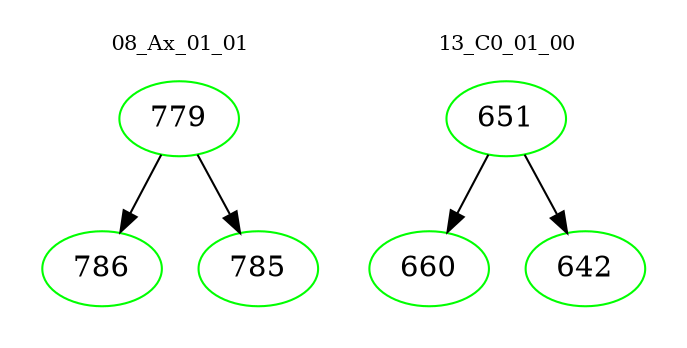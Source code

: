 digraph{
subgraph cluster_0 {
color = white
label = "08_Ax_01_01";
fontsize=10;
T0_779 [label="779", color="green"]
T0_779 -> T0_786 [color="black"]
T0_786 [label="786", color="green"]
T0_779 -> T0_785 [color="black"]
T0_785 [label="785", color="green"]
}
subgraph cluster_1 {
color = white
label = "13_C0_01_00";
fontsize=10;
T1_651 [label="651", color="green"]
T1_651 -> T1_660 [color="black"]
T1_660 [label="660", color="green"]
T1_651 -> T1_642 [color="black"]
T1_642 [label="642", color="green"]
}
}
